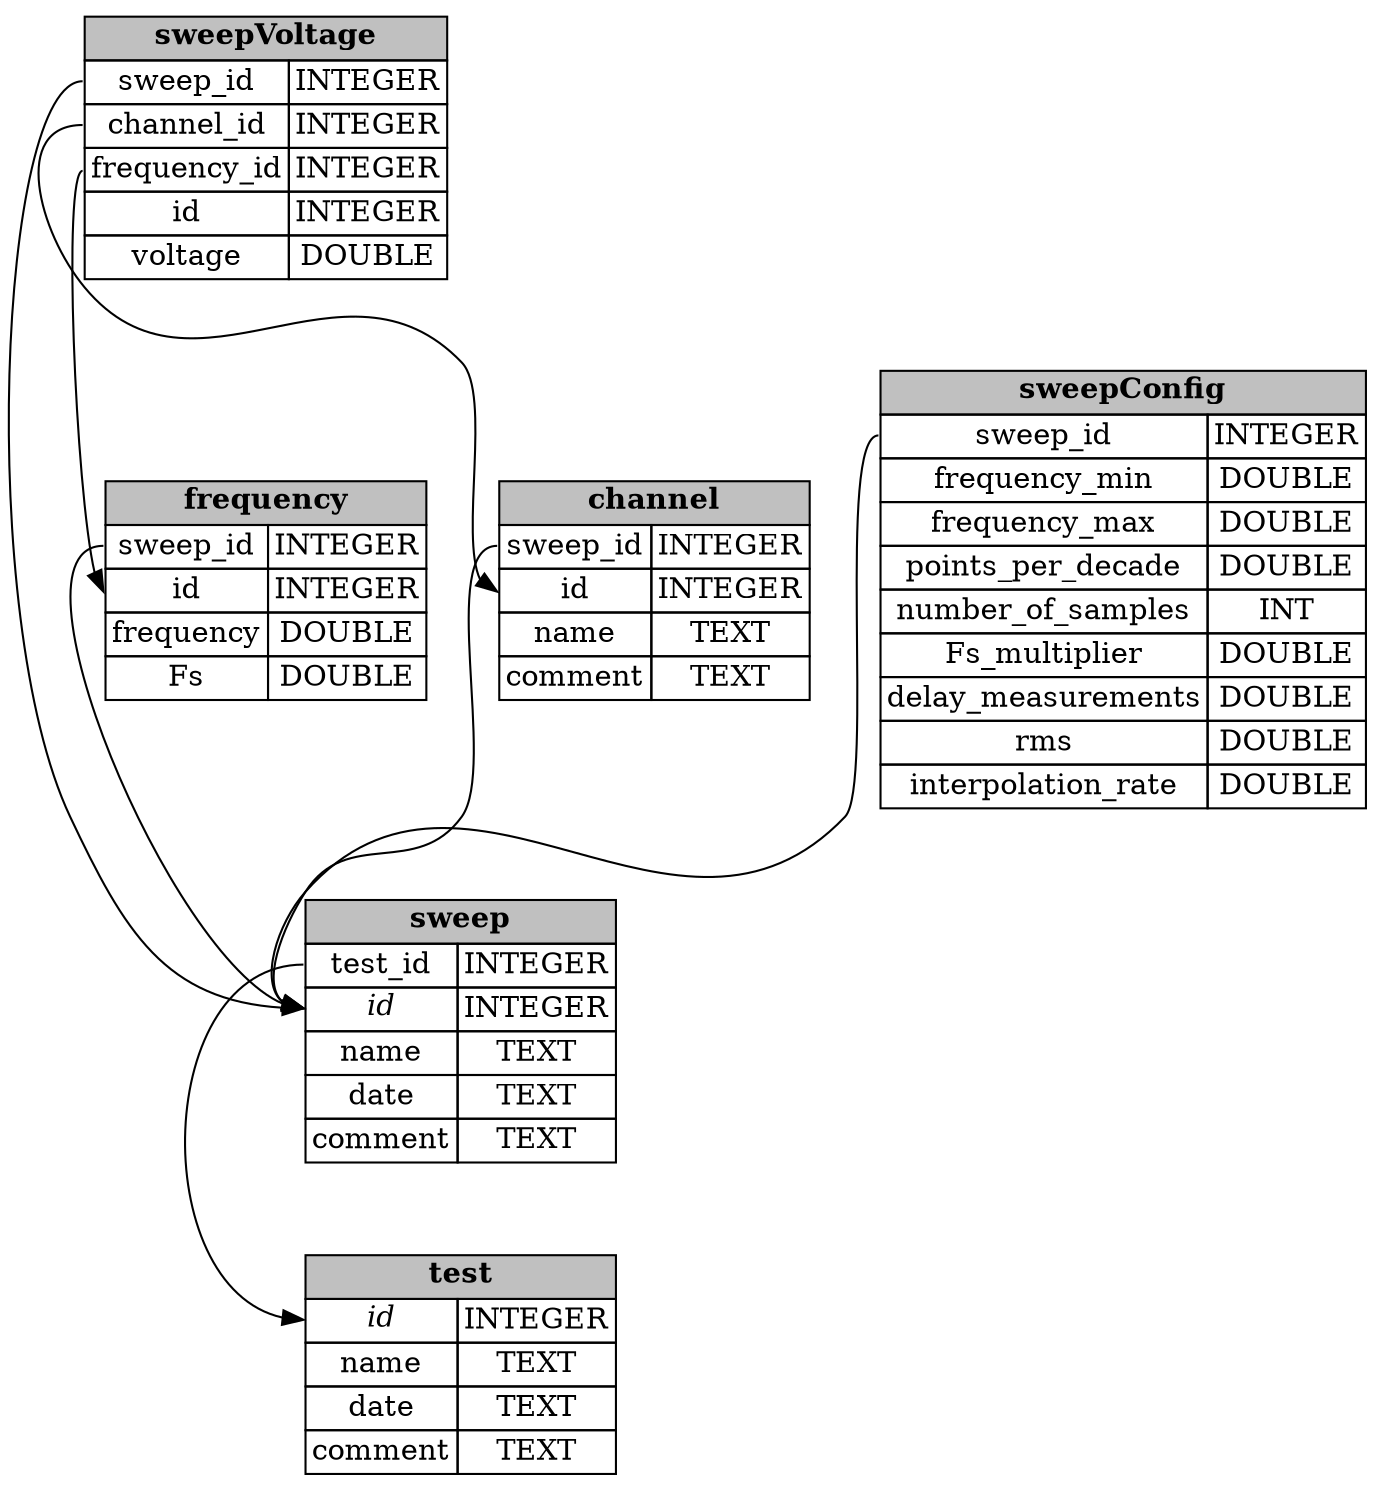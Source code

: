 digraph schema {
  node[shape=none]

  test [label=<
    <TABLE BORDER="0" CELLBORDER="1" CELLSPACING="0">
      <TR><TD BGCOLOR="gray" COLSPAN="2"><B>test</B></TD></TR>
      <TR><TD PORT="id"><I>id</I></TD><TD>INTEGER</TD></TR>
      <TR><TD PORT="name">name</TD><TD>TEXT</TD></TR>
      <TR><TD PORT="date">date</TD><TD>TEXT</TD></TR>
      <TR><TD PORT="comment">comment</TD><TD>TEXT</TD></TR>
    </TABLE>>];
  sweep [label=<
    <TABLE BORDER="0" CELLBORDER="1" CELLSPACING="0">
      <TR><TD BGCOLOR="gray" COLSPAN="2"><B>sweep</B></TD></TR>
      <TR><TD PORT="test_id">test_id</TD><TD>INTEGER</TD></TR>
      <TR><TD PORT="id"><I>id</I></TD><TD>INTEGER</TD></TR>
      <TR><TD PORT="name">name</TD><TD>TEXT</TD></TR>
      <TR><TD PORT="date">date</TD><TD>TEXT</TD></TR>
      <TR><TD PORT="comment">comment</TD><TD>TEXT</TD></TR>
    </TABLE>>];
  frequency [label=<
    <TABLE BORDER="0" CELLBORDER="1" CELLSPACING="0">
      <TR><TD BGCOLOR="gray" COLSPAN="2"><B>frequency</B></TD></TR>
      <TR><TD PORT="sweep_id">sweep_id</TD><TD>INTEGER</TD></TR>
      <TR><TD PORT="id">id</TD><TD>INTEGER</TD></TR>
      <TR><TD PORT="frequency">frequency</TD><TD>DOUBLE</TD></TR>
      <TR><TD PORT="Fs">Fs</TD><TD>DOUBLE</TD></TR>
    </TABLE>>];
  sweepVoltage [label=<
    <TABLE BORDER="0" CELLBORDER="1" CELLSPACING="0">
      <TR><TD BGCOLOR="gray" COLSPAN="2"><B>sweepVoltage</B></TD></TR>
      <TR><TD PORT="sweep_id">sweep_id</TD><TD>INTEGER</TD></TR>
      <TR><TD PORT="channel_id">channel_id</TD><TD>INTEGER</TD></TR>
      <TR><TD PORT="frequency_id">frequency_id</TD><TD>INTEGER</TD></TR>
      <TR><TD PORT="id">id</TD><TD>INTEGER</TD></TR>
      <TR><TD PORT="voltage">voltage</TD><TD>DOUBLE</TD></TR>
    </TABLE>>];
  sweepConfig [label=<
    <TABLE BORDER="0" CELLBORDER="1" CELLSPACING="0">
      <TR><TD BGCOLOR="gray" COLSPAN="2"><B>sweepConfig</B></TD></TR>
      <TR><TD PORT="sweep_id">sweep_id</TD><TD>INTEGER</TD></TR>
      <TR><TD PORT="frequency_min">frequency_min</TD><TD>DOUBLE</TD></TR>
      <TR><TD PORT="frequency_max">frequency_max</TD><TD>DOUBLE</TD></TR>
      <TR><TD PORT="points_per_decade">points_per_decade</TD><TD>DOUBLE</TD></TR>
      <TR><TD PORT="number_of_samples">number_of_samples</TD><TD>INT</TD></TR>
      <TR><TD PORT="Fs_multiplier">Fs_multiplier</TD><TD>DOUBLE</TD></TR>
      <TR><TD PORT="delay_measurements">delay_measurements</TD><TD>DOUBLE</TD></TR>
      <TR><TD PORT="rms">rms</TD><TD>DOUBLE</TD></TR>
      <TR><TD PORT="interpolation_rate">interpolation_rate</TD><TD>DOUBLE</TD></TR>
    </TABLE>>];
  channel [label=<
    <TABLE BORDER="0" CELLBORDER="1" CELLSPACING="0">
      <TR><TD BGCOLOR="gray" COLSPAN="2"><B>channel</B></TD></TR>
      <TR><TD PORT="sweep_id">sweep_id</TD><TD>INTEGER</TD></TR>
      <TR><TD PORT="id">id</TD><TD>INTEGER</TD></TR>
      <TR><TD PORT="name">name</TD><TD>TEXT</TD></TR>
      <TR><TD PORT="comment">comment</TD><TD>TEXT</TD></TR>
    </TABLE>>];

  sweep:test_id -> test:id;
  frequency:sweep_id -> sweep:id;
  sweepVoltage:channel_id -> channel:id;
  sweepVoltage:frequency_id -> frequency:id;
  sweepVoltage:sweep_id -> sweep:id;
  sweepConfig:sweep_id -> sweep:id;
  channel:sweep_id -> sweep:id;
}
